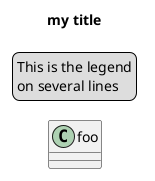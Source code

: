 {
  "sha1": "87en67k7qjzq17jdx80tphqi60yprrp",
  "insertion": {
    "when": "2024-05-30T20:48:21.358Z",
    "url": "http://forum.plantuml.net/8751/inconsistent-placements-legend-title-across-diagram-types",
    "user": "plantuml@gmail.com"
  }
}
@startuml
title my title
legend top
  This is the legend
  on several lines
end legend

class foo
@enduml
